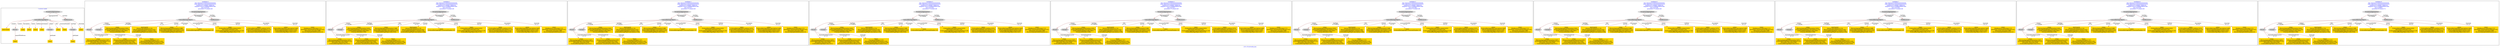digraph n0 {
fontcolor="blue"
remincross="true"
label="s10-s-18-artworks.json"
subgraph cluster_0 {
label="1-correct model"
n2[style="filled",color="white",fillcolor="lightgray",label="CulturalHeritageObject1"];
n3[shape="plaintext",style="filled",fillcolor="gold",label="dateCreated"];
n4[style="filled",color="white",fillcolor="lightgray",label="Person1"];
n5[shape="plaintext",style="filled",fillcolor="gold",label="values"];
n6[shape="plaintext",style="filled",fillcolor="gold",label="values"];
n7[shape="plaintext",style="filled",fillcolor="gold",label="values"];
n8[shape="plaintext",style="filled",fillcolor="gold",label="values"];
n9[style="filled",color="white",fillcolor="lightgray",label="Concept1"];
n10[shape="plaintext",style="filled",fillcolor="gold",label="values"];
n11[shape="plaintext",style="filled",fillcolor="gold",label="values"];
n12[style="filled",color="white",fillcolor="lightgray",label="Concept2"];
n13[shape="plaintext",style="filled",fillcolor="gold",label="values"];
n14[style="filled",color="white",fillcolor="lightgray",label="EuropeanaAggregation1"];
n15[style="filled",color="white",fillcolor="lightgray",label="WebResource1"];
n16[shape="plaintext",style="filled",fillcolor="gold",label="values"];
n17[shape="plaintext",style="filled",fillcolor="gold",label="values"];
n18[shape="plaintext",style="filled",fillcolor="gold",label="Values"];
}
subgraph cluster_1 {
label="candidate 0\nlink coherence:0.9333333333333333\nnode coherence:0.9333333333333333\nconfidence:0.530089778064154\nmapping score:0.5938683098597685\ncost:14.97416\n-precision:0.73-recall:0.69"
n20[style="filled",color="white",fillcolor="lightgray",label="CulturalHeritageObject1"];
n21[style="filled",color="white",fillcolor="lightgray",label="Person1"];
n22[style="filled",color="white",fillcolor="lightgray",label="Concept1"];
n23[style="filled",color="white",fillcolor="lightgray",label="EuropeanaAggregation1"];
n24[style="filled",color="white",fillcolor="lightgray",label="WebResource1"];
n25[shape="plaintext",style="filled",fillcolor="gold",label="values\n[Person,biographicalInformation,0.807]\n[CulturalHeritageObject,description,0.147]\n[Document,classLink,0.036]\n[CulturalHeritageObject,title,0.011]"];
n26[shape="plaintext",style="filled",fillcolor="gold",label="values\n[Person,biographicalInformation,0.855]\n[CulturalHeritageObject,description,0.132]\n[CulturalHeritageObject,title,0.007]\n[Concept,prefLabel,0.006]"];
n27[shape="plaintext",style="filled",fillcolor="gold",label="values\n[Person,biographicalInformation,0.991]\n[Person,nameOfThePerson,0.004]\n[CulturalHeritageObject,title,0.003]\n[Document,columnSubClassOfLink,0.002]"];
n28[shape="plaintext",style="filled",fillcolor="gold",label="dateCreated\n[Person,dateOfDeath,0.276]\n[Person,biographicalInformation,0.261]\n[CulturalHeritageObject,created,0.256]\n[CulturalHeritageObject,description,0.208]"];
n29[shape="plaintext",style="filled",fillcolor="gold",label="values\n[Person,biographicalInformation,0.589]\n[CulturalHeritageObject,provenance,0.311]\n[CulturalHeritageObject,description,0.075]\n[CulturalHeritageObject,title,0.026]"];
n30[shape="plaintext",style="filled",fillcolor="gold",label="values\n[CulturalHeritageObject,accessionNumber,1.0]"];
n31[shape="plaintext",style="filled",fillcolor="gold",label="values\n[CulturalHeritageObject,extent,0.625]\n[Document,classLink,0.133]\n[CulturalHeritageObject,accessionNumber,0.129]\n[CulturalHeritageObject,title,0.113]"];
n32[shape="plaintext",style="filled",fillcolor="gold",label="values\n[CulturalHeritageObject,medium,0.875]\n[CulturalHeritageObject,description,0.111]\n[Person,biographicalInformation,0.014]\n[Document,columnSubClassOfLink,0.0]"];
n33[shape="plaintext",style="filled",fillcolor="gold",label="values\n[WebResource,classLink,0.717]\n[Document,columnSubClassOfLink,0.187]\n[Document,classLink,0.096]\n[Person,biographicalInformation,0.0]"];
n34[shape="plaintext",style="filled",fillcolor="gold",label="Values\n[Concept,prefLabel,0.747]\n[Person,biographicalInformation,0.143]\n[CulturalHeritageObject,description,0.109]\n[CulturalHeritageObject,extent,0.002]"];
n35[shape="plaintext",style="filled",fillcolor="gold",label="values\n[CulturalHeritageObject,description,0.483]\n[Person,biographicalInformation,0.416]\n[CulturalHeritageObject,extent,0.055]\n[CulturalHeritageObject,title,0.047]"];
}
subgraph cluster_2 {
label="candidate 1\nlink coherence:0.9333333333333333\nnode coherence:0.9333333333333333\nconfidence:0.530089778064154\nmapping score:0.5938683098597685\ncost:14.97416\n-precision:0.73-recall:0.69"
n37[style="filled",color="white",fillcolor="lightgray",label="CulturalHeritageObject1"];
n38[style="filled",color="white",fillcolor="lightgray",label="Person1"];
n39[style="filled",color="white",fillcolor="lightgray",label="Concept1"];
n40[style="filled",color="white",fillcolor="lightgray",label="EuropeanaAggregation1"];
n41[style="filled",color="white",fillcolor="lightgray",label="WebResource1"];
n42[shape="plaintext",style="filled",fillcolor="gold",label="values\n[Person,biographicalInformation,0.807]\n[CulturalHeritageObject,description,0.147]\n[Document,classLink,0.036]\n[CulturalHeritageObject,title,0.011]"];
n43[shape="plaintext",style="filled",fillcolor="gold",label="values\n[Person,biographicalInformation,0.855]\n[CulturalHeritageObject,description,0.132]\n[CulturalHeritageObject,title,0.007]\n[Concept,prefLabel,0.006]"];
n44[shape="plaintext",style="filled",fillcolor="gold",label="values\n[Person,biographicalInformation,0.589]\n[CulturalHeritageObject,provenance,0.311]\n[CulturalHeritageObject,description,0.075]\n[CulturalHeritageObject,title,0.026]"];
n45[shape="plaintext",style="filled",fillcolor="gold",label="values\n[Person,biographicalInformation,0.991]\n[Person,nameOfThePerson,0.004]\n[CulturalHeritageObject,title,0.003]\n[Document,columnSubClassOfLink,0.002]"];
n46[shape="plaintext",style="filled",fillcolor="gold",label="dateCreated\n[Person,dateOfDeath,0.276]\n[Person,biographicalInformation,0.261]\n[CulturalHeritageObject,created,0.256]\n[CulturalHeritageObject,description,0.208]"];
n47[shape="plaintext",style="filled",fillcolor="gold",label="values\n[CulturalHeritageObject,accessionNumber,1.0]"];
n48[shape="plaintext",style="filled",fillcolor="gold",label="values\n[CulturalHeritageObject,extent,0.625]\n[Document,classLink,0.133]\n[CulturalHeritageObject,accessionNumber,0.129]\n[CulturalHeritageObject,title,0.113]"];
n49[shape="plaintext",style="filled",fillcolor="gold",label="values\n[CulturalHeritageObject,medium,0.875]\n[CulturalHeritageObject,description,0.111]\n[Person,biographicalInformation,0.014]\n[Document,columnSubClassOfLink,0.0]"];
n50[shape="plaintext",style="filled",fillcolor="gold",label="values\n[WebResource,classLink,0.717]\n[Document,columnSubClassOfLink,0.187]\n[Document,classLink,0.096]\n[Person,biographicalInformation,0.0]"];
n51[shape="plaintext",style="filled",fillcolor="gold",label="Values\n[Concept,prefLabel,0.747]\n[Person,biographicalInformation,0.143]\n[CulturalHeritageObject,description,0.109]\n[CulturalHeritageObject,extent,0.002]"];
n52[shape="plaintext",style="filled",fillcolor="gold",label="values\n[CulturalHeritageObject,description,0.483]\n[Person,biographicalInformation,0.416]\n[CulturalHeritageObject,extent,0.055]\n[CulturalHeritageObject,title,0.047]"];
}
subgraph cluster_3 {
label="candidate 2\nlink coherence:0.9333333333333333\nnode coherence:0.9333333333333333\nconfidence:0.530089778064154\nmapping score:0.5938683098597685\ncost:14.97417\n-precision:0.73-recall:0.69"
n54[style="filled",color="white",fillcolor="lightgray",label="CulturalHeritageObject1"];
n55[style="filled",color="white",fillcolor="lightgray",label="Person1"];
n56[style="filled",color="white",fillcolor="lightgray",label="Concept2"];
n57[style="filled",color="white",fillcolor="lightgray",label="EuropeanaAggregation1"];
n58[style="filled",color="white",fillcolor="lightgray",label="WebResource1"];
n59[shape="plaintext",style="filled",fillcolor="gold",label="values\n[Person,biographicalInformation,0.807]\n[CulturalHeritageObject,description,0.147]\n[Document,classLink,0.036]\n[CulturalHeritageObject,title,0.011]"];
n60[shape="plaintext",style="filled",fillcolor="gold",label="values\n[Person,biographicalInformation,0.855]\n[CulturalHeritageObject,description,0.132]\n[CulturalHeritageObject,title,0.007]\n[Concept,prefLabel,0.006]"];
n61[shape="plaintext",style="filled",fillcolor="gold",label="values\n[Person,biographicalInformation,0.991]\n[Person,nameOfThePerson,0.004]\n[CulturalHeritageObject,title,0.003]\n[Document,columnSubClassOfLink,0.002]"];
n62[shape="plaintext",style="filled",fillcolor="gold",label="dateCreated\n[Person,dateOfDeath,0.276]\n[Person,biographicalInformation,0.261]\n[CulturalHeritageObject,created,0.256]\n[CulturalHeritageObject,description,0.208]"];
n63[shape="plaintext",style="filled",fillcolor="gold",label="values\n[Person,biographicalInformation,0.589]\n[CulturalHeritageObject,provenance,0.311]\n[CulturalHeritageObject,description,0.075]\n[CulturalHeritageObject,title,0.026]"];
n64[shape="plaintext",style="filled",fillcolor="gold",label="values\n[CulturalHeritageObject,accessionNumber,1.0]"];
n65[shape="plaintext",style="filled",fillcolor="gold",label="values\n[CulturalHeritageObject,extent,0.625]\n[Document,classLink,0.133]\n[CulturalHeritageObject,accessionNumber,0.129]\n[CulturalHeritageObject,title,0.113]"];
n66[shape="plaintext",style="filled",fillcolor="gold",label="values\n[CulturalHeritageObject,medium,0.875]\n[CulturalHeritageObject,description,0.111]\n[Person,biographicalInformation,0.014]\n[Document,columnSubClassOfLink,0.0]"];
n67[shape="plaintext",style="filled",fillcolor="gold",label="values\n[WebResource,classLink,0.717]\n[Document,columnSubClassOfLink,0.187]\n[Document,classLink,0.096]\n[Person,biographicalInformation,0.0]"];
n68[shape="plaintext",style="filled",fillcolor="gold",label="values\n[CulturalHeritageObject,description,0.483]\n[Person,biographicalInformation,0.416]\n[CulturalHeritageObject,extent,0.055]\n[CulturalHeritageObject,title,0.047]"];
n69[shape="plaintext",style="filled",fillcolor="gold",label="Values\n[Concept,prefLabel,0.747]\n[Person,biographicalInformation,0.143]\n[CulturalHeritageObject,description,0.109]\n[CulturalHeritageObject,extent,0.002]"];
}
subgraph cluster_4 {
label="candidate 3\nlink coherence:0.9333333333333333\nnode coherence:0.9333333333333333\nconfidence:0.530089778064154\nmapping score:0.5938683098597685\ncost:14.97426\n-precision:0.73-recall:0.69"
n71[style="filled",color="white",fillcolor="lightgray",label="CulturalHeritageObject1"];
n72[style="filled",color="white",fillcolor="lightgray",label="Person2"];
n73[style="filled",color="white",fillcolor="lightgray",label="Concept1"];
n74[style="filled",color="white",fillcolor="lightgray",label="EuropeanaAggregation1"];
n75[style="filled",color="white",fillcolor="lightgray",label="WebResource1"];
n76[shape="plaintext",style="filled",fillcolor="gold",label="values\n[Person,biographicalInformation,0.855]\n[CulturalHeritageObject,description,0.132]\n[CulturalHeritageObject,title,0.007]\n[Concept,prefLabel,0.006]"];
n77[shape="plaintext",style="filled",fillcolor="gold",label="dateCreated\n[Person,dateOfDeath,0.276]\n[Person,biographicalInformation,0.261]\n[CulturalHeritageObject,created,0.256]\n[CulturalHeritageObject,description,0.208]"];
n78[shape="plaintext",style="filled",fillcolor="gold",label="values\n[Person,biographicalInformation,0.807]\n[CulturalHeritageObject,description,0.147]\n[Document,classLink,0.036]\n[CulturalHeritageObject,title,0.011]"];
n79[shape="plaintext",style="filled",fillcolor="gold",label="values\n[Person,biographicalInformation,0.589]\n[CulturalHeritageObject,provenance,0.311]\n[CulturalHeritageObject,description,0.075]\n[CulturalHeritageObject,title,0.026]"];
n80[shape="plaintext",style="filled",fillcolor="gold",label="values\n[CulturalHeritageObject,accessionNumber,1.0]"];
n81[shape="plaintext",style="filled",fillcolor="gold",label="values\n[Person,biographicalInformation,0.991]\n[Person,nameOfThePerson,0.004]\n[CulturalHeritageObject,title,0.003]\n[Document,columnSubClassOfLink,0.002]"];
n82[shape="plaintext",style="filled",fillcolor="gold",label="values\n[CulturalHeritageObject,extent,0.625]\n[Document,classLink,0.133]\n[CulturalHeritageObject,accessionNumber,0.129]\n[CulturalHeritageObject,title,0.113]"];
n83[shape="plaintext",style="filled",fillcolor="gold",label="values\n[CulturalHeritageObject,medium,0.875]\n[CulturalHeritageObject,description,0.111]\n[Person,biographicalInformation,0.014]\n[Document,columnSubClassOfLink,0.0]"];
n84[shape="plaintext",style="filled",fillcolor="gold",label="values\n[WebResource,classLink,0.717]\n[Document,columnSubClassOfLink,0.187]\n[Document,classLink,0.096]\n[Person,biographicalInformation,0.0]"];
n85[shape="plaintext",style="filled",fillcolor="gold",label="Values\n[Concept,prefLabel,0.747]\n[Person,biographicalInformation,0.143]\n[CulturalHeritageObject,description,0.109]\n[CulturalHeritageObject,extent,0.002]"];
n86[shape="plaintext",style="filled",fillcolor="gold",label="values\n[CulturalHeritageObject,description,0.483]\n[Person,biographicalInformation,0.416]\n[CulturalHeritageObject,extent,0.055]\n[CulturalHeritageObject,title,0.047]"];
}
subgraph cluster_5 {
label="candidate 4\nlink coherence:0.9333333333333333\nnode coherence:0.9333333333333333\nconfidence:0.530089778064154\nmapping score:0.5938683098597685\ncost:14.97427\n-precision:0.73-recall:0.69"
n88[style="filled",color="white",fillcolor="lightgray",label="CulturalHeritageObject1"];
n89[style="filled",color="white",fillcolor="lightgray",label="Person2"];
n90[style="filled",color="white",fillcolor="lightgray",label="Concept2"];
n91[style="filled",color="white",fillcolor="lightgray",label="EuropeanaAggregation1"];
n92[style="filled",color="white",fillcolor="lightgray",label="WebResource1"];
n93[shape="plaintext",style="filled",fillcolor="gold",label="values\n[Person,biographicalInformation,0.855]\n[CulturalHeritageObject,description,0.132]\n[CulturalHeritageObject,title,0.007]\n[Concept,prefLabel,0.006]"];
n94[shape="plaintext",style="filled",fillcolor="gold",label="dateCreated\n[Person,dateOfDeath,0.276]\n[Person,biographicalInformation,0.261]\n[CulturalHeritageObject,created,0.256]\n[CulturalHeritageObject,description,0.208]"];
n95[shape="plaintext",style="filled",fillcolor="gold",label="values\n[Person,biographicalInformation,0.807]\n[CulturalHeritageObject,description,0.147]\n[Document,classLink,0.036]\n[CulturalHeritageObject,title,0.011]"];
n96[shape="plaintext",style="filled",fillcolor="gold",label="values\n[Person,biographicalInformation,0.589]\n[CulturalHeritageObject,provenance,0.311]\n[CulturalHeritageObject,description,0.075]\n[CulturalHeritageObject,title,0.026]"];
n97[shape="plaintext",style="filled",fillcolor="gold",label="values\n[CulturalHeritageObject,accessionNumber,1.0]"];
n98[shape="plaintext",style="filled",fillcolor="gold",label="values\n[Person,biographicalInformation,0.991]\n[Person,nameOfThePerson,0.004]\n[CulturalHeritageObject,title,0.003]\n[Document,columnSubClassOfLink,0.002]"];
n99[shape="plaintext",style="filled",fillcolor="gold",label="values\n[CulturalHeritageObject,extent,0.625]\n[Document,classLink,0.133]\n[CulturalHeritageObject,accessionNumber,0.129]\n[CulturalHeritageObject,title,0.113]"];
n100[shape="plaintext",style="filled",fillcolor="gold",label="values\n[CulturalHeritageObject,medium,0.875]\n[CulturalHeritageObject,description,0.111]\n[Person,biographicalInformation,0.014]\n[Document,columnSubClassOfLink,0.0]"];
n101[shape="plaintext",style="filled",fillcolor="gold",label="values\n[WebResource,classLink,0.717]\n[Document,columnSubClassOfLink,0.187]\n[Document,classLink,0.096]\n[Person,biographicalInformation,0.0]"];
n102[shape="plaintext",style="filled",fillcolor="gold",label="values\n[CulturalHeritageObject,description,0.483]\n[Person,biographicalInformation,0.416]\n[CulturalHeritageObject,extent,0.055]\n[CulturalHeritageObject,title,0.047]"];
n103[shape="plaintext",style="filled",fillcolor="gold",label="Values\n[Concept,prefLabel,0.747]\n[Person,biographicalInformation,0.143]\n[CulturalHeritageObject,description,0.109]\n[CulturalHeritageObject,extent,0.002]"];
}
subgraph cluster_6 {
label="candidate 5\nlink coherence:0.9333333333333333\nnode coherence:0.9333333333333333\nconfidence:0.530089778064154\nmapping score:0.5938683098597685\ncost:14.97448\n-precision:0.73-recall:0.69"
n105[style="filled",color="white",fillcolor="lightgray",label="CulturalHeritageObject1"];
n106[style="filled",color="white",fillcolor="lightgray",label="Person1"];
n107[style="filled",color="white",fillcolor="lightgray",label="Concept1"];
n108[style="filled",color="white",fillcolor="lightgray",label="EuropeanaAggregation1"];
n109[style="filled",color="white",fillcolor="lightgray",label="WebResource2"];
n110[shape="plaintext",style="filled",fillcolor="gold",label="values\n[WebResource,classLink,0.717]\n[Document,columnSubClassOfLink,0.187]\n[Document,classLink,0.096]\n[Person,biographicalInformation,0.0]"];
n111[shape="plaintext",style="filled",fillcolor="gold",label="values\n[Person,biographicalInformation,0.807]\n[CulturalHeritageObject,description,0.147]\n[Document,classLink,0.036]\n[CulturalHeritageObject,title,0.011]"];
n112[shape="plaintext",style="filled",fillcolor="gold",label="values\n[Person,biographicalInformation,0.855]\n[CulturalHeritageObject,description,0.132]\n[CulturalHeritageObject,title,0.007]\n[Concept,prefLabel,0.006]"];
n113[shape="plaintext",style="filled",fillcolor="gold",label="values\n[Person,biographicalInformation,0.991]\n[Person,nameOfThePerson,0.004]\n[CulturalHeritageObject,title,0.003]\n[Document,columnSubClassOfLink,0.002]"];
n114[shape="plaintext",style="filled",fillcolor="gold",label="dateCreated\n[Person,dateOfDeath,0.276]\n[Person,biographicalInformation,0.261]\n[CulturalHeritageObject,created,0.256]\n[CulturalHeritageObject,description,0.208]"];
n115[shape="plaintext",style="filled",fillcolor="gold",label="values\n[Person,biographicalInformation,0.589]\n[CulturalHeritageObject,provenance,0.311]\n[CulturalHeritageObject,description,0.075]\n[CulturalHeritageObject,title,0.026]"];
n116[shape="plaintext",style="filled",fillcolor="gold",label="values\n[CulturalHeritageObject,accessionNumber,1.0]"];
n117[shape="plaintext",style="filled",fillcolor="gold",label="values\n[CulturalHeritageObject,extent,0.625]\n[Document,classLink,0.133]\n[CulturalHeritageObject,accessionNumber,0.129]\n[CulturalHeritageObject,title,0.113]"];
n118[shape="plaintext",style="filled",fillcolor="gold",label="values\n[CulturalHeritageObject,medium,0.875]\n[CulturalHeritageObject,description,0.111]\n[Person,biographicalInformation,0.014]\n[Document,columnSubClassOfLink,0.0]"];
n119[shape="plaintext",style="filled",fillcolor="gold",label="Values\n[Concept,prefLabel,0.747]\n[Person,biographicalInformation,0.143]\n[CulturalHeritageObject,description,0.109]\n[CulturalHeritageObject,extent,0.002]"];
n120[shape="plaintext",style="filled",fillcolor="gold",label="values\n[CulturalHeritageObject,description,0.483]\n[Person,biographicalInformation,0.416]\n[CulturalHeritageObject,extent,0.055]\n[CulturalHeritageObject,title,0.047]"];
}
subgraph cluster_7 {
label="candidate 6\nlink coherence:0.9333333333333333\nnode coherence:0.9333333333333333\nconfidence:0.530089778064154\nmapping score:0.5938683098597685\ncost:14.97449\n-precision:0.73-recall:0.69"
n122[style="filled",color="white",fillcolor="lightgray",label="CulturalHeritageObject1"];
n123[style="filled",color="white",fillcolor="lightgray",label="Person1"];
n124[style="filled",color="white",fillcolor="lightgray",label="Concept2"];
n125[style="filled",color="white",fillcolor="lightgray",label="EuropeanaAggregation1"];
n126[style="filled",color="white",fillcolor="lightgray",label="WebResource2"];
n127[shape="plaintext",style="filled",fillcolor="gold",label="values\n[WebResource,classLink,0.717]\n[Document,columnSubClassOfLink,0.187]\n[Document,classLink,0.096]\n[Person,biographicalInformation,0.0]"];
n128[shape="plaintext",style="filled",fillcolor="gold",label="values\n[Person,biographicalInformation,0.807]\n[CulturalHeritageObject,description,0.147]\n[Document,classLink,0.036]\n[CulturalHeritageObject,title,0.011]"];
n129[shape="plaintext",style="filled",fillcolor="gold",label="values\n[Person,biographicalInformation,0.855]\n[CulturalHeritageObject,description,0.132]\n[CulturalHeritageObject,title,0.007]\n[Concept,prefLabel,0.006]"];
n130[shape="plaintext",style="filled",fillcolor="gold",label="values\n[Person,biographicalInformation,0.991]\n[Person,nameOfThePerson,0.004]\n[CulturalHeritageObject,title,0.003]\n[Document,columnSubClassOfLink,0.002]"];
n131[shape="plaintext",style="filled",fillcolor="gold",label="dateCreated\n[Person,dateOfDeath,0.276]\n[Person,biographicalInformation,0.261]\n[CulturalHeritageObject,created,0.256]\n[CulturalHeritageObject,description,0.208]"];
n132[shape="plaintext",style="filled",fillcolor="gold",label="values\n[Person,biographicalInformation,0.589]\n[CulturalHeritageObject,provenance,0.311]\n[CulturalHeritageObject,description,0.075]\n[CulturalHeritageObject,title,0.026]"];
n133[shape="plaintext",style="filled",fillcolor="gold",label="values\n[CulturalHeritageObject,accessionNumber,1.0]"];
n134[shape="plaintext",style="filled",fillcolor="gold",label="values\n[CulturalHeritageObject,extent,0.625]\n[Document,classLink,0.133]\n[CulturalHeritageObject,accessionNumber,0.129]\n[CulturalHeritageObject,title,0.113]"];
n135[shape="plaintext",style="filled",fillcolor="gold",label="values\n[CulturalHeritageObject,medium,0.875]\n[CulturalHeritageObject,description,0.111]\n[Person,biographicalInformation,0.014]\n[Document,columnSubClassOfLink,0.0]"];
n136[shape="plaintext",style="filled",fillcolor="gold",label="values\n[CulturalHeritageObject,description,0.483]\n[Person,biographicalInformation,0.416]\n[CulturalHeritageObject,extent,0.055]\n[CulturalHeritageObject,title,0.047]"];
n137[shape="plaintext",style="filled",fillcolor="gold",label="Values\n[Concept,prefLabel,0.747]\n[Person,biographicalInformation,0.143]\n[CulturalHeritageObject,description,0.109]\n[CulturalHeritageObject,extent,0.002]"];
}
subgraph cluster_8 {
label="candidate 7\nlink coherence:0.9333333333333333\nnode coherence:0.9333333333333333\nconfidence:0.530089778064154\nmapping score:0.5938683098597685\ncost:14.97458\n-precision:0.73-recall:0.69"
n139[style="filled",color="white",fillcolor="lightgray",label="CulturalHeritageObject1"];
n140[style="filled",color="white",fillcolor="lightgray",label="Person2"];
n141[style="filled",color="white",fillcolor="lightgray",label="Concept1"];
n142[style="filled",color="white",fillcolor="lightgray",label="EuropeanaAggregation1"];
n143[style="filled",color="white",fillcolor="lightgray",label="WebResource2"];
n144[shape="plaintext",style="filled",fillcolor="gold",label="values\n[WebResource,classLink,0.717]\n[Document,columnSubClassOfLink,0.187]\n[Document,classLink,0.096]\n[Person,biographicalInformation,0.0]"];
n145[shape="plaintext",style="filled",fillcolor="gold",label="values\n[Person,biographicalInformation,0.855]\n[CulturalHeritageObject,description,0.132]\n[CulturalHeritageObject,title,0.007]\n[Concept,prefLabel,0.006]"];
n146[shape="plaintext",style="filled",fillcolor="gold",label="dateCreated\n[Person,dateOfDeath,0.276]\n[Person,biographicalInformation,0.261]\n[CulturalHeritageObject,created,0.256]\n[CulturalHeritageObject,description,0.208]"];
n147[shape="plaintext",style="filled",fillcolor="gold",label="values\n[Person,biographicalInformation,0.807]\n[CulturalHeritageObject,description,0.147]\n[Document,classLink,0.036]\n[CulturalHeritageObject,title,0.011]"];
n148[shape="plaintext",style="filled",fillcolor="gold",label="values\n[Person,biographicalInformation,0.589]\n[CulturalHeritageObject,provenance,0.311]\n[CulturalHeritageObject,description,0.075]\n[CulturalHeritageObject,title,0.026]"];
n149[shape="plaintext",style="filled",fillcolor="gold",label="values\n[CulturalHeritageObject,accessionNumber,1.0]"];
n150[shape="plaintext",style="filled",fillcolor="gold",label="values\n[Person,biographicalInformation,0.991]\n[Person,nameOfThePerson,0.004]\n[CulturalHeritageObject,title,0.003]\n[Document,columnSubClassOfLink,0.002]"];
n151[shape="plaintext",style="filled",fillcolor="gold",label="values\n[CulturalHeritageObject,extent,0.625]\n[Document,classLink,0.133]\n[CulturalHeritageObject,accessionNumber,0.129]\n[CulturalHeritageObject,title,0.113]"];
n152[shape="plaintext",style="filled",fillcolor="gold",label="values\n[CulturalHeritageObject,medium,0.875]\n[CulturalHeritageObject,description,0.111]\n[Person,biographicalInformation,0.014]\n[Document,columnSubClassOfLink,0.0]"];
n153[shape="plaintext",style="filled",fillcolor="gold",label="Values\n[Concept,prefLabel,0.747]\n[Person,biographicalInformation,0.143]\n[CulturalHeritageObject,description,0.109]\n[CulturalHeritageObject,extent,0.002]"];
n154[shape="plaintext",style="filled",fillcolor="gold",label="values\n[CulturalHeritageObject,description,0.483]\n[Person,biographicalInformation,0.416]\n[CulturalHeritageObject,extent,0.055]\n[CulturalHeritageObject,title,0.047]"];
}
subgraph cluster_9 {
label="candidate 8\nlink coherence:0.9333333333333333\nnode coherence:0.9333333333333333\nconfidence:0.530089778064154\nmapping score:0.5938683098597685\ncost:14.97459\n-precision:0.73-recall:0.69"
n156[style="filled",color="white",fillcolor="lightgray",label="CulturalHeritageObject1"];
n157[style="filled",color="white",fillcolor="lightgray",label="Person2"];
n158[style="filled",color="white",fillcolor="lightgray",label="Concept2"];
n159[style="filled",color="white",fillcolor="lightgray",label="EuropeanaAggregation1"];
n160[style="filled",color="white",fillcolor="lightgray",label="WebResource2"];
n161[shape="plaintext",style="filled",fillcolor="gold",label="values\n[WebResource,classLink,0.717]\n[Document,columnSubClassOfLink,0.187]\n[Document,classLink,0.096]\n[Person,biographicalInformation,0.0]"];
n162[shape="plaintext",style="filled",fillcolor="gold",label="values\n[Person,biographicalInformation,0.855]\n[CulturalHeritageObject,description,0.132]\n[CulturalHeritageObject,title,0.007]\n[Concept,prefLabel,0.006]"];
n163[shape="plaintext",style="filled",fillcolor="gold",label="dateCreated\n[Person,dateOfDeath,0.276]\n[Person,biographicalInformation,0.261]\n[CulturalHeritageObject,created,0.256]\n[CulturalHeritageObject,description,0.208]"];
n164[shape="plaintext",style="filled",fillcolor="gold",label="values\n[Person,biographicalInformation,0.807]\n[CulturalHeritageObject,description,0.147]\n[Document,classLink,0.036]\n[CulturalHeritageObject,title,0.011]"];
n165[shape="plaintext",style="filled",fillcolor="gold",label="values\n[Person,biographicalInformation,0.589]\n[CulturalHeritageObject,provenance,0.311]\n[CulturalHeritageObject,description,0.075]\n[CulturalHeritageObject,title,0.026]"];
n166[shape="plaintext",style="filled",fillcolor="gold",label="values\n[CulturalHeritageObject,accessionNumber,1.0]"];
n167[shape="plaintext",style="filled",fillcolor="gold",label="values\n[Person,biographicalInformation,0.991]\n[Person,nameOfThePerson,0.004]\n[CulturalHeritageObject,title,0.003]\n[Document,columnSubClassOfLink,0.002]"];
n168[shape="plaintext",style="filled",fillcolor="gold",label="values\n[CulturalHeritageObject,extent,0.625]\n[Document,classLink,0.133]\n[CulturalHeritageObject,accessionNumber,0.129]\n[CulturalHeritageObject,title,0.113]"];
n169[shape="plaintext",style="filled",fillcolor="gold",label="values\n[CulturalHeritageObject,medium,0.875]\n[CulturalHeritageObject,description,0.111]\n[Person,biographicalInformation,0.014]\n[Document,columnSubClassOfLink,0.0]"];
n170[shape="plaintext",style="filled",fillcolor="gold",label="values\n[CulturalHeritageObject,description,0.483]\n[Person,biographicalInformation,0.416]\n[CulturalHeritageObject,extent,0.055]\n[CulturalHeritageObject,title,0.047]"];
n171[shape="plaintext",style="filled",fillcolor="gold",label="Values\n[Concept,prefLabel,0.747]\n[Person,biographicalInformation,0.143]\n[CulturalHeritageObject,description,0.109]\n[CulturalHeritageObject,extent,0.002]"];
}
subgraph cluster_10 {
label="candidate 9\nlink coherence:0.9333333333333333\nnode coherence:0.9333333333333333\nconfidence:0.530089778064154\nmapping score:0.5938683098597685\ncost:14.98007\n-precision:0.8-recall:0.75"
n173[style="filled",color="white",fillcolor="lightgray",label="CulturalHeritageObject1"];
n174[style="filled",color="white",fillcolor="lightgray",label="Person1"];
n175[style="filled",color="white",fillcolor="lightgray",label="Concept1"];
n176[style="filled",color="white",fillcolor="lightgray",label="EuropeanaAggregation1"];
n177[style="filled",color="white",fillcolor="lightgray",label="WebResource1"];
n178[shape="plaintext",style="filled",fillcolor="gold",label="values\n[Person,biographicalInformation,0.807]\n[CulturalHeritageObject,description,0.147]\n[Document,classLink,0.036]\n[CulturalHeritageObject,title,0.011]"];
n179[shape="plaintext",style="filled",fillcolor="gold",label="values\n[Person,biographicalInformation,0.855]\n[CulturalHeritageObject,description,0.132]\n[CulturalHeritageObject,title,0.007]\n[Concept,prefLabel,0.006]"];
n180[shape="plaintext",style="filled",fillcolor="gold",label="values\n[Person,biographicalInformation,0.991]\n[Person,nameOfThePerson,0.004]\n[CulturalHeritageObject,title,0.003]\n[Document,columnSubClassOfLink,0.002]"];
n181[shape="plaintext",style="filled",fillcolor="gold",label="dateCreated\n[Person,dateOfDeath,0.276]\n[Person,biographicalInformation,0.261]\n[CulturalHeritageObject,created,0.256]\n[CulturalHeritageObject,description,0.208]"];
n182[shape="plaintext",style="filled",fillcolor="gold",label="values\n[Person,biographicalInformation,0.589]\n[CulturalHeritageObject,provenance,0.311]\n[CulturalHeritageObject,description,0.075]\n[CulturalHeritageObject,title,0.026]"];
n183[shape="plaintext",style="filled",fillcolor="gold",label="values\n[CulturalHeritageObject,accessionNumber,1.0]"];
n184[shape="plaintext",style="filled",fillcolor="gold",label="values\n[CulturalHeritageObject,extent,0.625]\n[Document,classLink,0.133]\n[CulturalHeritageObject,accessionNumber,0.129]\n[CulturalHeritageObject,title,0.113]"];
n185[shape="plaintext",style="filled",fillcolor="gold",label="values\n[CulturalHeritageObject,medium,0.875]\n[CulturalHeritageObject,description,0.111]\n[Person,biographicalInformation,0.014]\n[Document,columnSubClassOfLink,0.0]"];
n186[shape="plaintext",style="filled",fillcolor="gold",label="values\n[WebResource,classLink,0.717]\n[Document,columnSubClassOfLink,0.187]\n[Document,classLink,0.096]\n[Person,biographicalInformation,0.0]"];
n187[shape="plaintext",style="filled",fillcolor="gold",label="Values\n[Concept,prefLabel,0.747]\n[Person,biographicalInformation,0.143]\n[CulturalHeritageObject,description,0.109]\n[CulturalHeritageObject,extent,0.002]"];
n188[shape="plaintext",style="filled",fillcolor="gold",label="values\n[CulturalHeritageObject,description,0.483]\n[Person,biographicalInformation,0.416]\n[CulturalHeritageObject,extent,0.055]\n[CulturalHeritageObject,title,0.047]"];
}
n2 -> n3[color="brown",fontcolor="black",label="created"]
n2 -> n4[color="brown",fontcolor="black",label="creator"]
n2 -> n5[color="brown",fontcolor="black",label="description"]
n2 -> n6[color="brown",fontcolor="black",label="extent"]
n2 -> n7[color="brown",fontcolor="black",label="medium"]
n2 -> n8[color="brown",fontcolor="black",label="provenance"]
n2 -> n9[color="brown",fontcolor="black",label="subject"]
n2 -> n10[color="brown",fontcolor="black",label="title"]
n2 -> n11[color="brown",fontcolor="black",label="accessionNumber"]
n2 -> n12[color="brown",fontcolor="black",label="hasType"]
n4 -> n13[color="brown",fontcolor="black",label="nameOfThePerson"]
n14 -> n2[color="brown",fontcolor="black",label="aggregatedCHO"]
n14 -> n15[color="brown",fontcolor="black",label="hasView"]
n15 -> n16[color="brown",fontcolor="black",label="classLink"]
n9 -> n17[color="brown",fontcolor="black",label="prefLabel"]
n12 -> n18[color="brown",fontcolor="black",label="prefLabel"]
n20 -> n21[color="brown",fontcolor="black",label="creator\nw=0.99294"]
n20 -> n22[color="brown",fontcolor="black",label="hasType\nw=0.99352"]
n23 -> n20[color="brown",fontcolor="black",label="aggregatedCHO\nw=0.99405"]
n23 -> n24[color="brown",fontcolor="black",label="hasView\nw=0.99365"]
n21 -> n25[color="brown",fontcolor="black",label="biographicalInformation\nw=1.0"]
n20 -> n26[color="brown",fontcolor="black",label="title\nw=1.0"]
n21 -> n27[color="brown",fontcolor="black",label="nameOfThePerson\nw=1.0"]
n20 -> n28[color="brown",fontcolor="black",label="created\nw=1.0"]
n20 -> n29[color="brown",fontcolor="black",label="provenance\nw=1.0"]
n20 -> n30[color="brown",fontcolor="black",label="accessionNumber\nw=1.0"]
n20 -> n31[color="brown",fontcolor="black",label="extent\nw=1.0"]
n20 -> n32[color="brown",fontcolor="black",label="medium\nw=1.0"]
n24 -> n33[color="brown",fontcolor="black",label="classLink\nw=1.0"]
n22 -> n34[color="brown",fontcolor="black",label="prefLabel\nw=1.0"]
n20 -> n35[color="brown",fontcolor="black",label="description\nw=1.0"]
n37 -> n38[color="brown",fontcolor="black",label="creator\nw=0.99294"]
n37 -> n39[color="brown",fontcolor="black",label="hasType\nw=0.99352"]
n40 -> n37[color="brown",fontcolor="black",label="aggregatedCHO\nw=0.99405"]
n40 -> n41[color="brown",fontcolor="black",label="hasView\nw=0.99365"]
n38 -> n42[color="brown",fontcolor="black",label="biographicalInformation\nw=1.0"]
n37 -> n43[color="brown",fontcolor="black",label="title\nw=1.0"]
n37 -> n44[color="brown",fontcolor="black",label="provenance\nw=1.0"]
n38 -> n45[color="brown",fontcolor="black",label="nameOfThePerson\nw=1.0"]
n37 -> n46[color="brown",fontcolor="black",label="created\nw=1.0"]
n37 -> n47[color="brown",fontcolor="black",label="accessionNumber\nw=1.0"]
n37 -> n48[color="brown",fontcolor="black",label="extent\nw=1.0"]
n37 -> n49[color="brown",fontcolor="black",label="medium\nw=1.0"]
n41 -> n50[color="brown",fontcolor="black",label="classLink\nw=1.0"]
n39 -> n51[color="brown",fontcolor="black",label="prefLabel\nw=1.0"]
n37 -> n52[color="brown",fontcolor="black",label="description\nw=1.0"]
n54 -> n55[color="brown",fontcolor="black",label="creator\nw=0.99294"]
n54 -> n56[color="brown",fontcolor="black",label="hasType\nw=0.99353"]
n57 -> n54[color="brown",fontcolor="black",label="aggregatedCHO\nw=0.99405"]
n57 -> n58[color="brown",fontcolor="black",label="hasView\nw=0.99365"]
n55 -> n59[color="brown",fontcolor="black",label="biographicalInformation\nw=1.0"]
n54 -> n60[color="brown",fontcolor="black",label="title\nw=1.0"]
n55 -> n61[color="brown",fontcolor="black",label="nameOfThePerson\nw=1.0"]
n54 -> n62[color="brown",fontcolor="black",label="created\nw=1.0"]
n54 -> n63[color="brown",fontcolor="black",label="provenance\nw=1.0"]
n54 -> n64[color="brown",fontcolor="black",label="accessionNumber\nw=1.0"]
n54 -> n65[color="brown",fontcolor="black",label="extent\nw=1.0"]
n54 -> n66[color="brown",fontcolor="black",label="medium\nw=1.0"]
n58 -> n67[color="brown",fontcolor="black",label="classLink\nw=1.0"]
n54 -> n68[color="brown",fontcolor="black",label="description\nw=1.0"]
n56 -> n69[color="brown",fontcolor="black",label="prefLabel\nw=1.0"]
n71 -> n72[color="brown",fontcolor="black",label="creator\nw=0.99304"]
n71 -> n73[color="brown",fontcolor="black",label="hasType\nw=0.99352"]
n74 -> n71[color="brown",fontcolor="black",label="aggregatedCHO\nw=0.99405"]
n74 -> n75[color="brown",fontcolor="black",label="hasView\nw=0.99365"]
n71 -> n76[color="brown",fontcolor="black",label="title\nw=1.0"]
n71 -> n77[color="brown",fontcolor="black",label="created\nw=1.0"]
n72 -> n78[color="brown",fontcolor="black",label="biographicalInformation\nw=1.0"]
n71 -> n79[color="brown",fontcolor="black",label="provenance\nw=1.0"]
n71 -> n80[color="brown",fontcolor="black",label="accessionNumber\nw=1.0"]
n72 -> n81[color="brown",fontcolor="black",label="nameOfThePerson\nw=1.0"]
n71 -> n82[color="brown",fontcolor="black",label="extent\nw=1.0"]
n71 -> n83[color="brown",fontcolor="black",label="medium\nw=1.0"]
n75 -> n84[color="brown",fontcolor="black",label="classLink\nw=1.0"]
n73 -> n85[color="brown",fontcolor="black",label="prefLabel\nw=1.0"]
n71 -> n86[color="brown",fontcolor="black",label="description\nw=1.0"]
n88 -> n89[color="brown",fontcolor="black",label="creator\nw=0.99304"]
n88 -> n90[color="brown",fontcolor="black",label="hasType\nw=0.99353"]
n91 -> n88[color="brown",fontcolor="black",label="aggregatedCHO\nw=0.99405"]
n91 -> n92[color="brown",fontcolor="black",label="hasView\nw=0.99365"]
n88 -> n93[color="brown",fontcolor="black",label="title\nw=1.0"]
n88 -> n94[color="brown",fontcolor="black",label="created\nw=1.0"]
n89 -> n95[color="brown",fontcolor="black",label="biographicalInformation\nw=1.0"]
n88 -> n96[color="brown",fontcolor="black",label="provenance\nw=1.0"]
n88 -> n97[color="brown",fontcolor="black",label="accessionNumber\nw=1.0"]
n89 -> n98[color="brown",fontcolor="black",label="nameOfThePerson\nw=1.0"]
n88 -> n99[color="brown",fontcolor="black",label="extent\nw=1.0"]
n88 -> n100[color="brown",fontcolor="black",label="medium\nw=1.0"]
n92 -> n101[color="brown",fontcolor="black",label="classLink\nw=1.0"]
n88 -> n102[color="brown",fontcolor="black",label="description\nw=1.0"]
n90 -> n103[color="brown",fontcolor="black",label="prefLabel\nw=1.0"]
n105 -> n106[color="brown",fontcolor="black",label="creator\nw=0.99294"]
n105 -> n107[color="brown",fontcolor="black",label="hasType\nw=0.99352"]
n108 -> n105[color="brown",fontcolor="black",label="aggregatedCHO\nw=0.99405"]
n108 -> n109[color="brown",fontcolor="black",label="hasView\nw=0.99397"]
n109 -> n110[color="brown",fontcolor="black",label="classLink\nw=1.0"]
n106 -> n111[color="brown",fontcolor="black",label="biographicalInformation\nw=1.0"]
n105 -> n112[color="brown",fontcolor="black",label="title\nw=1.0"]
n106 -> n113[color="brown",fontcolor="black",label="nameOfThePerson\nw=1.0"]
n105 -> n114[color="brown",fontcolor="black",label="created\nw=1.0"]
n105 -> n115[color="brown",fontcolor="black",label="provenance\nw=1.0"]
n105 -> n116[color="brown",fontcolor="black",label="accessionNumber\nw=1.0"]
n105 -> n117[color="brown",fontcolor="black",label="extent\nw=1.0"]
n105 -> n118[color="brown",fontcolor="black",label="medium\nw=1.0"]
n107 -> n119[color="brown",fontcolor="black",label="prefLabel\nw=1.0"]
n105 -> n120[color="brown",fontcolor="black",label="description\nw=1.0"]
n122 -> n123[color="brown",fontcolor="black",label="creator\nw=0.99294"]
n122 -> n124[color="brown",fontcolor="black",label="hasType\nw=0.99353"]
n125 -> n122[color="brown",fontcolor="black",label="aggregatedCHO\nw=0.99405"]
n125 -> n126[color="brown",fontcolor="black",label="hasView\nw=0.99397"]
n126 -> n127[color="brown",fontcolor="black",label="classLink\nw=1.0"]
n123 -> n128[color="brown",fontcolor="black",label="biographicalInformation\nw=1.0"]
n122 -> n129[color="brown",fontcolor="black",label="title\nw=1.0"]
n123 -> n130[color="brown",fontcolor="black",label="nameOfThePerson\nw=1.0"]
n122 -> n131[color="brown",fontcolor="black",label="created\nw=1.0"]
n122 -> n132[color="brown",fontcolor="black",label="provenance\nw=1.0"]
n122 -> n133[color="brown",fontcolor="black",label="accessionNumber\nw=1.0"]
n122 -> n134[color="brown",fontcolor="black",label="extent\nw=1.0"]
n122 -> n135[color="brown",fontcolor="black",label="medium\nw=1.0"]
n122 -> n136[color="brown",fontcolor="black",label="description\nw=1.0"]
n124 -> n137[color="brown",fontcolor="black",label="prefLabel\nw=1.0"]
n139 -> n140[color="brown",fontcolor="black",label="creator\nw=0.99304"]
n139 -> n141[color="brown",fontcolor="black",label="hasType\nw=0.99352"]
n142 -> n139[color="brown",fontcolor="black",label="aggregatedCHO\nw=0.99405"]
n142 -> n143[color="brown",fontcolor="black",label="hasView\nw=0.99397"]
n143 -> n144[color="brown",fontcolor="black",label="classLink\nw=1.0"]
n139 -> n145[color="brown",fontcolor="black",label="title\nw=1.0"]
n139 -> n146[color="brown",fontcolor="black",label="created\nw=1.0"]
n140 -> n147[color="brown",fontcolor="black",label="biographicalInformation\nw=1.0"]
n139 -> n148[color="brown",fontcolor="black",label="provenance\nw=1.0"]
n139 -> n149[color="brown",fontcolor="black",label="accessionNumber\nw=1.0"]
n140 -> n150[color="brown",fontcolor="black",label="nameOfThePerson\nw=1.0"]
n139 -> n151[color="brown",fontcolor="black",label="extent\nw=1.0"]
n139 -> n152[color="brown",fontcolor="black",label="medium\nw=1.0"]
n141 -> n153[color="brown",fontcolor="black",label="prefLabel\nw=1.0"]
n139 -> n154[color="brown",fontcolor="black",label="description\nw=1.0"]
n156 -> n157[color="brown",fontcolor="black",label="creator\nw=0.99304"]
n156 -> n158[color="brown",fontcolor="black",label="hasType\nw=0.99353"]
n159 -> n156[color="brown",fontcolor="black",label="aggregatedCHO\nw=0.99405"]
n159 -> n160[color="brown",fontcolor="black",label="hasView\nw=0.99397"]
n160 -> n161[color="brown",fontcolor="black",label="classLink\nw=1.0"]
n156 -> n162[color="brown",fontcolor="black",label="title\nw=1.0"]
n156 -> n163[color="brown",fontcolor="black",label="created\nw=1.0"]
n157 -> n164[color="brown",fontcolor="black",label="biographicalInformation\nw=1.0"]
n156 -> n165[color="brown",fontcolor="black",label="provenance\nw=1.0"]
n156 -> n166[color="brown",fontcolor="black",label="accessionNumber\nw=1.0"]
n157 -> n167[color="brown",fontcolor="black",label="nameOfThePerson\nw=1.0"]
n156 -> n168[color="brown",fontcolor="black",label="extent\nw=1.0"]
n156 -> n169[color="brown",fontcolor="black",label="medium\nw=1.0"]
n156 -> n170[color="brown",fontcolor="black",label="description\nw=1.0"]
n158 -> n171[color="brown",fontcolor="black",label="prefLabel\nw=1.0"]
n173 -> n174[color="brown",fontcolor="black",label="creator\nw=0.99294"]
n173 -> n175[color="brown",fontcolor="black",label="subject\nw=0.99943"]
n176 -> n173[color="brown",fontcolor="black",label="aggregatedCHO\nw=0.99405"]
n176 -> n177[color="brown",fontcolor="black",label="hasView\nw=0.99365"]
n174 -> n178[color="brown",fontcolor="black",label="biographicalInformation\nw=1.0"]
n173 -> n179[color="brown",fontcolor="black",label="title\nw=1.0"]
n174 -> n180[color="brown",fontcolor="black",label="nameOfThePerson\nw=1.0"]
n173 -> n181[color="brown",fontcolor="black",label="created\nw=1.0"]
n173 -> n182[color="brown",fontcolor="black",label="provenance\nw=1.0"]
n173 -> n183[color="brown",fontcolor="black",label="accessionNumber\nw=1.0"]
n173 -> n184[color="brown",fontcolor="black",label="extent\nw=1.0"]
n173 -> n185[color="brown",fontcolor="black",label="medium\nw=1.0"]
n177 -> n186[color="brown",fontcolor="black",label="classLink\nw=1.0"]
n175 -> n187[color="brown",fontcolor="black",label="prefLabel\nw=1.0"]
n173 -> n188[color="brown",fontcolor="black",label="description\nw=1.0"]
}
